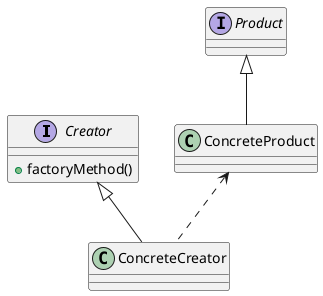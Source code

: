 @startuml

interface Creator
interface Product

Creator <|-- ConcreteCreator
Product <|-- ConcreteProduct

ConcreteProduct <.. ConcreteCreator

interface Creator {
+factoryMethod()
}


@enduml
